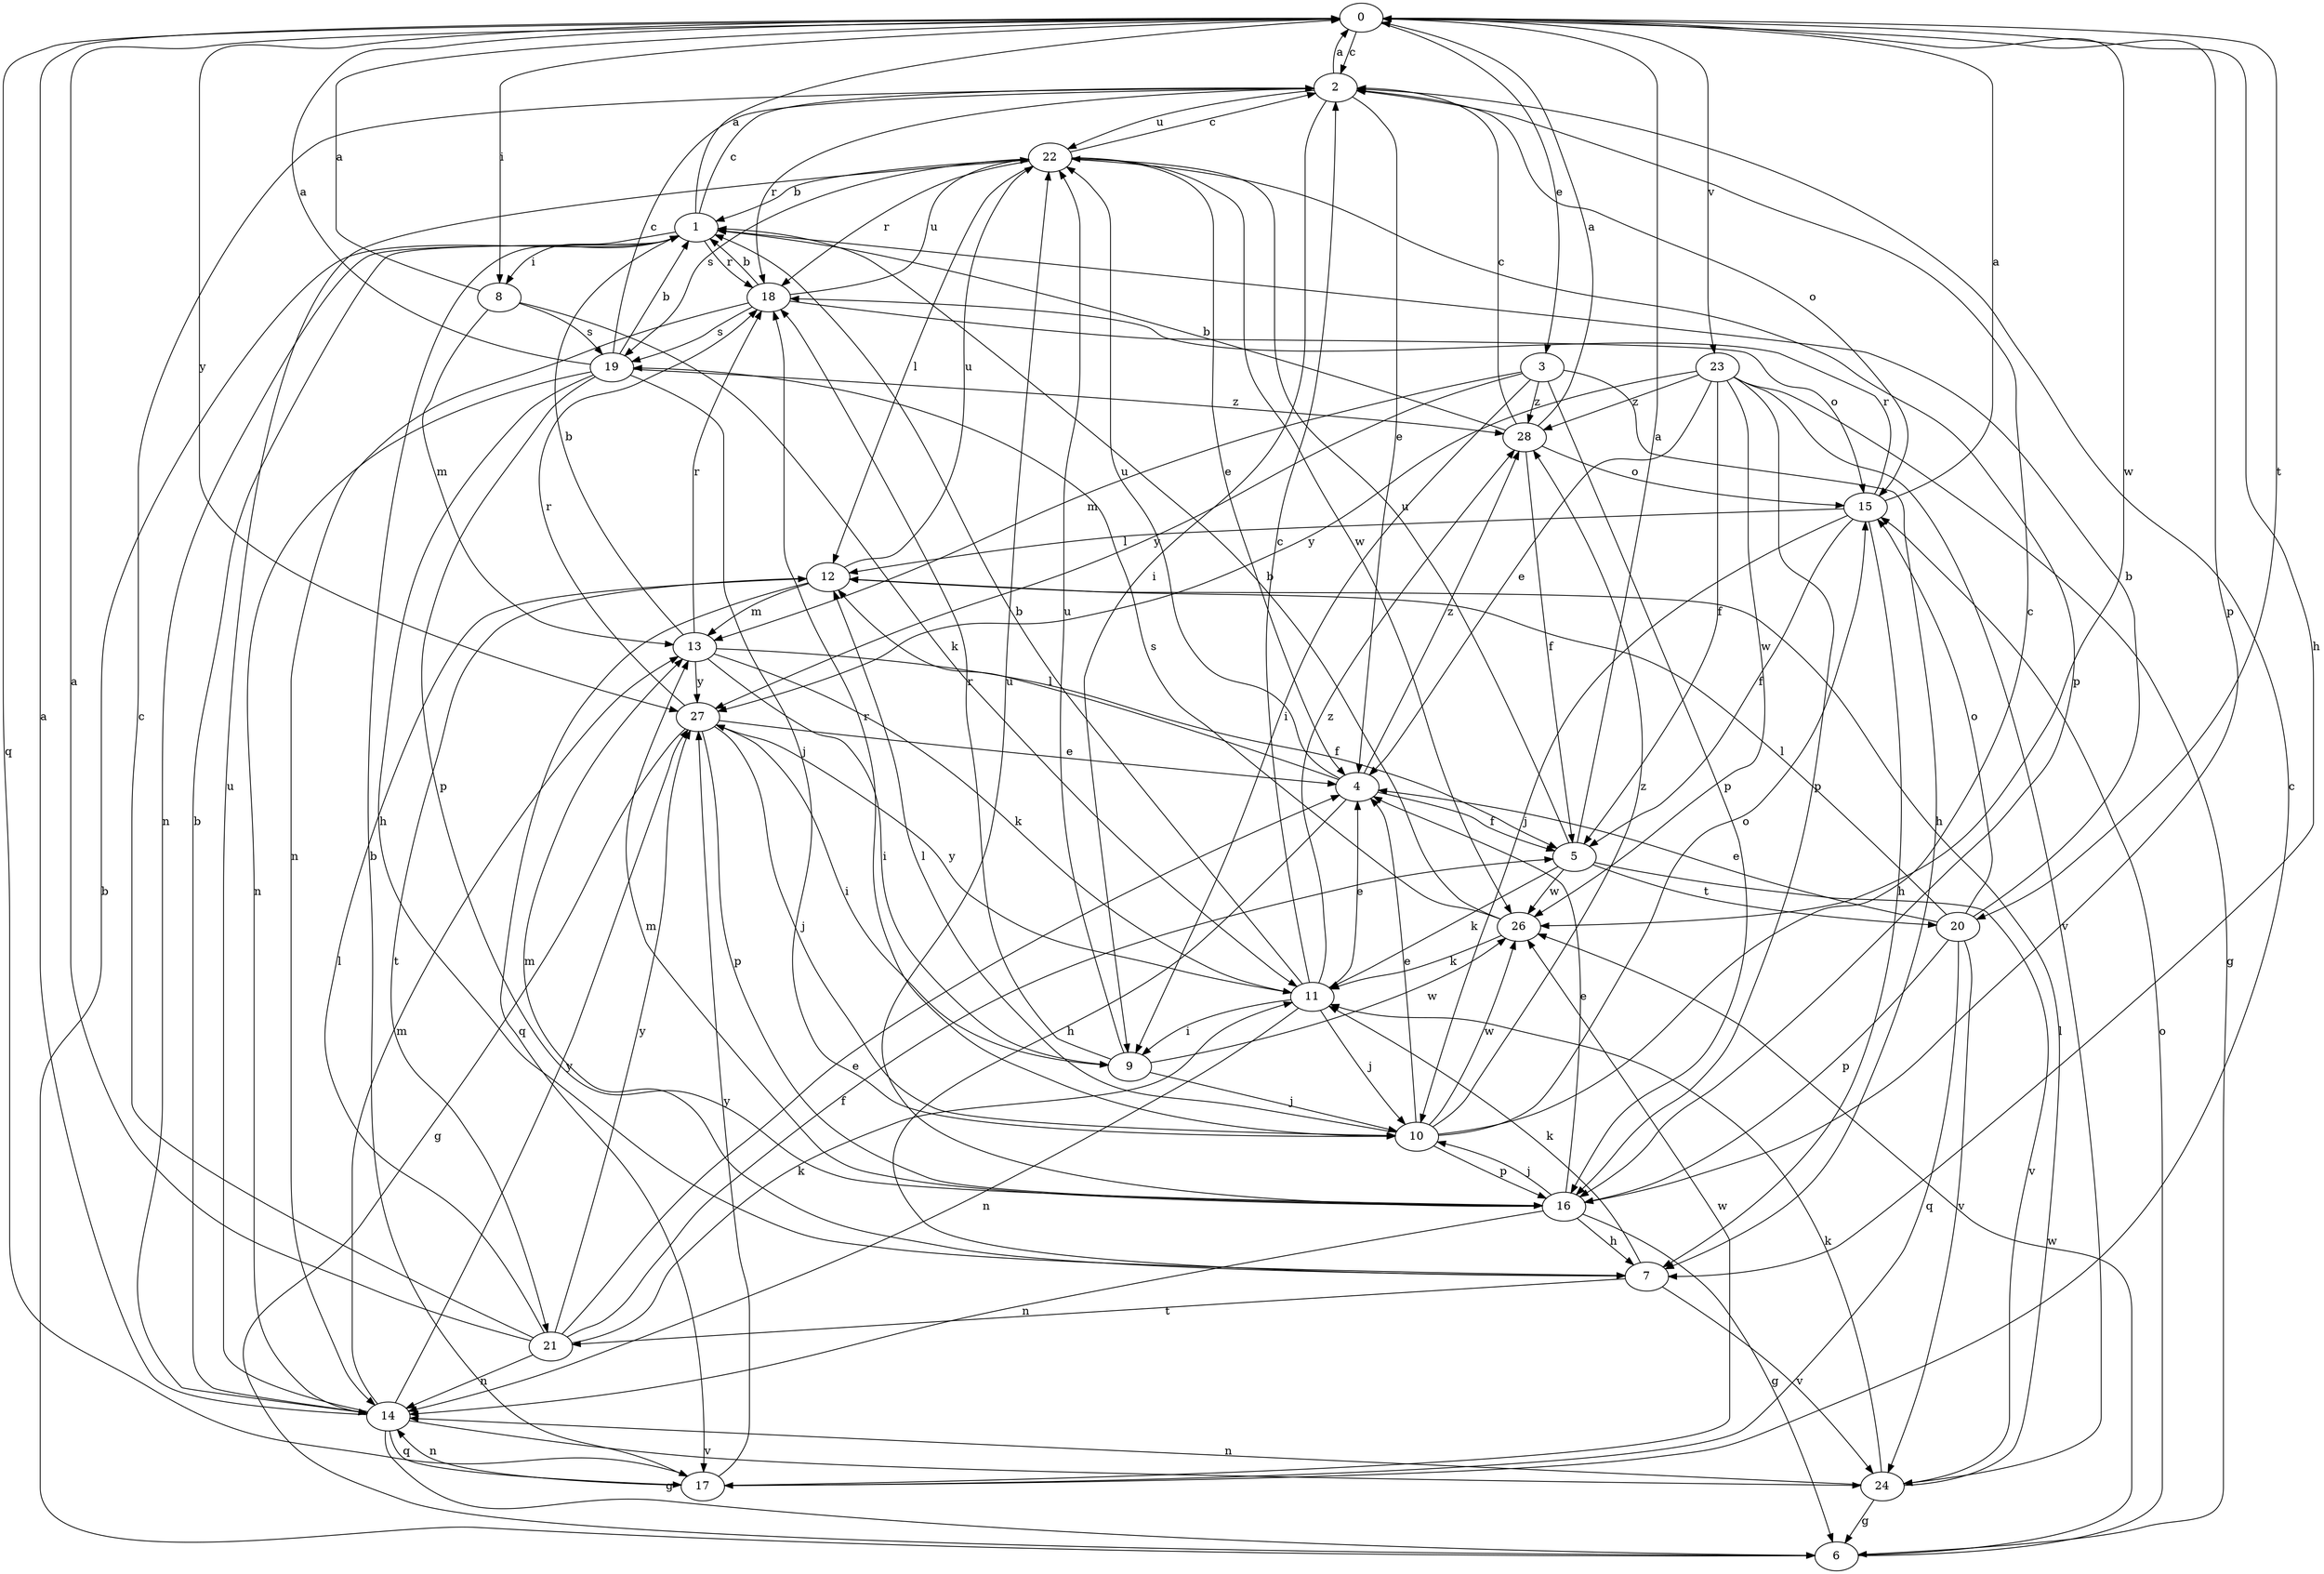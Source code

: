 strict digraph  {
0;
1;
2;
3;
4;
5;
6;
7;
8;
9;
10;
11;
12;
13;
14;
15;
16;
17;
18;
19;
20;
21;
22;
23;
24;
26;
27;
28;
0 -> 2  [label=c];
0 -> 3  [label=e];
0 -> 7  [label=h];
0 -> 8  [label=i];
0 -> 16  [label=p];
0 -> 17  [label=q];
0 -> 20  [label=t];
0 -> 23  [label=v];
0 -> 26  [label=w];
0 -> 27  [label=y];
1 -> 0  [label=a];
1 -> 2  [label=c];
1 -> 8  [label=i];
1 -> 14  [label=n];
1 -> 18  [label=r];
2 -> 0  [label=a];
2 -> 4  [label=e];
2 -> 9  [label=i];
2 -> 15  [label=o];
2 -> 18  [label=r];
2 -> 22  [label=u];
3 -> 7  [label=h];
3 -> 9  [label=i];
3 -> 13  [label=m];
3 -> 16  [label=p];
3 -> 27  [label=y];
3 -> 28  [label=z];
4 -> 5  [label=f];
4 -> 7  [label=h];
4 -> 12  [label=l];
4 -> 22  [label=u];
4 -> 28  [label=z];
5 -> 0  [label=a];
5 -> 11  [label=k];
5 -> 20  [label=t];
5 -> 22  [label=u];
5 -> 24  [label=v];
5 -> 26  [label=w];
6 -> 1  [label=b];
6 -> 15  [label=o];
6 -> 26  [label=w];
7 -> 11  [label=k];
7 -> 13  [label=m];
7 -> 21  [label=t];
7 -> 24  [label=v];
8 -> 0  [label=a];
8 -> 11  [label=k];
8 -> 13  [label=m];
8 -> 19  [label=s];
9 -> 10  [label=j];
9 -> 18  [label=r];
9 -> 22  [label=u];
9 -> 26  [label=w];
10 -> 2  [label=c];
10 -> 4  [label=e];
10 -> 12  [label=l];
10 -> 15  [label=o];
10 -> 16  [label=p];
10 -> 18  [label=r];
10 -> 26  [label=w];
10 -> 28  [label=z];
11 -> 1  [label=b];
11 -> 2  [label=c];
11 -> 4  [label=e];
11 -> 9  [label=i];
11 -> 10  [label=j];
11 -> 14  [label=n];
11 -> 27  [label=y];
11 -> 28  [label=z];
12 -> 13  [label=m];
12 -> 17  [label=q];
12 -> 21  [label=t];
12 -> 22  [label=u];
13 -> 1  [label=b];
13 -> 5  [label=f];
13 -> 9  [label=i];
13 -> 11  [label=k];
13 -> 18  [label=r];
13 -> 27  [label=y];
14 -> 0  [label=a];
14 -> 1  [label=b];
14 -> 6  [label=g];
14 -> 13  [label=m];
14 -> 17  [label=q];
14 -> 22  [label=u];
14 -> 24  [label=v];
14 -> 27  [label=y];
15 -> 0  [label=a];
15 -> 5  [label=f];
15 -> 7  [label=h];
15 -> 10  [label=j];
15 -> 12  [label=l];
15 -> 18  [label=r];
16 -> 4  [label=e];
16 -> 6  [label=g];
16 -> 7  [label=h];
16 -> 10  [label=j];
16 -> 13  [label=m];
16 -> 14  [label=n];
16 -> 22  [label=u];
17 -> 1  [label=b];
17 -> 2  [label=c];
17 -> 14  [label=n];
17 -> 26  [label=w];
17 -> 27  [label=y];
18 -> 1  [label=b];
18 -> 14  [label=n];
18 -> 15  [label=o];
18 -> 19  [label=s];
18 -> 22  [label=u];
19 -> 0  [label=a];
19 -> 1  [label=b];
19 -> 2  [label=c];
19 -> 7  [label=h];
19 -> 10  [label=j];
19 -> 14  [label=n];
19 -> 16  [label=p];
19 -> 28  [label=z];
20 -> 1  [label=b];
20 -> 4  [label=e];
20 -> 12  [label=l];
20 -> 15  [label=o];
20 -> 16  [label=p];
20 -> 17  [label=q];
20 -> 24  [label=v];
21 -> 0  [label=a];
21 -> 2  [label=c];
21 -> 4  [label=e];
21 -> 5  [label=f];
21 -> 11  [label=k];
21 -> 12  [label=l];
21 -> 14  [label=n];
21 -> 27  [label=y];
22 -> 1  [label=b];
22 -> 2  [label=c];
22 -> 4  [label=e];
22 -> 12  [label=l];
22 -> 16  [label=p];
22 -> 18  [label=r];
22 -> 19  [label=s];
22 -> 26  [label=w];
23 -> 4  [label=e];
23 -> 5  [label=f];
23 -> 6  [label=g];
23 -> 16  [label=p];
23 -> 24  [label=v];
23 -> 26  [label=w];
23 -> 27  [label=y];
23 -> 28  [label=z];
24 -> 6  [label=g];
24 -> 11  [label=k];
24 -> 12  [label=l];
24 -> 14  [label=n];
26 -> 1  [label=b];
26 -> 11  [label=k];
26 -> 19  [label=s];
27 -> 4  [label=e];
27 -> 6  [label=g];
27 -> 9  [label=i];
27 -> 10  [label=j];
27 -> 16  [label=p];
27 -> 18  [label=r];
28 -> 0  [label=a];
28 -> 1  [label=b];
28 -> 2  [label=c];
28 -> 5  [label=f];
28 -> 15  [label=o];
}
